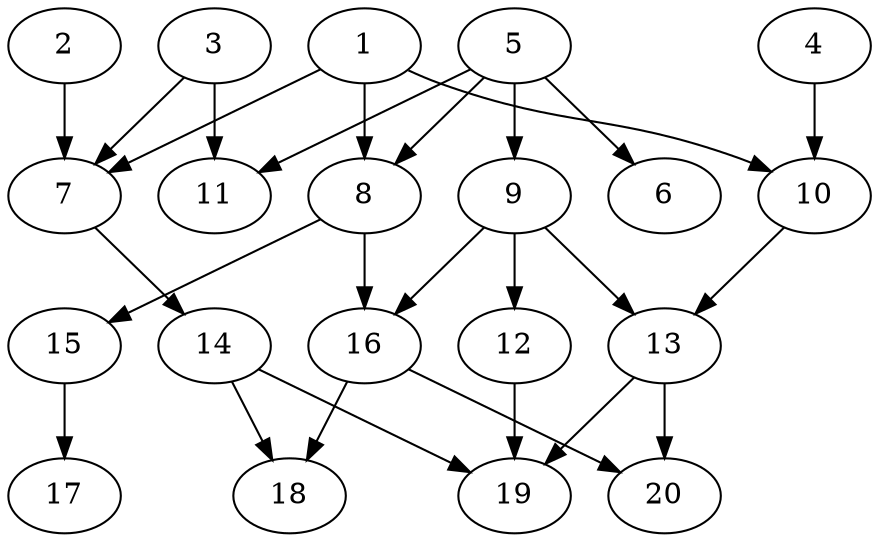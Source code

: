 // DAG automatically generated by daggen at Wed Jul 24 21:27:05 2019
// ./daggen --dot -n 20 --ccr 0.3 --fat 0.7 --regular 0.5 --density 0.5 --mindata 5242880 --maxdata 52428800 
digraph G {
  1 [size="112885760", alpha="0.09", expect_size="33865728"] 
  1 -> 7 [size ="33865728"]
  1 -> 8 [size ="33865728"]
  1 -> 10 [size ="33865728"]
  2 [size="20486827", alpha="0.05", expect_size="6146048"] 
  2 -> 7 [size ="6146048"]
  3 [size="156218027", alpha="0.08", expect_size="46865408"] 
  3 -> 7 [size ="46865408"]
  3 -> 11 [size ="46865408"]
  4 [size="63279787", alpha="0.16", expect_size="18983936"] 
  4 -> 10 [size ="18983936"]
  5 [size="82414933", alpha="0.10", expect_size="24724480"] 
  5 -> 6 [size ="24724480"]
  5 -> 8 [size ="24724480"]
  5 -> 9 [size ="24724480"]
  5 -> 11 [size ="24724480"]
  6 [size="97245867", alpha="0.04", expect_size="29173760"] 
  7 [size="30583467", alpha="0.09", expect_size="9175040"] 
  7 -> 14 [size ="9175040"]
  8 [size="40843947", alpha="0.09", expect_size="12253184"] 
  8 -> 15 [size ="12253184"]
  8 -> 16 [size ="12253184"]
  9 [size="134034773", alpha="0.14", expect_size="40210432"] 
  9 -> 12 [size ="40210432"]
  9 -> 13 [size ="40210432"]
  9 -> 16 [size ="40210432"]
  10 [size="168966827", alpha="0.16", expect_size="50690048"] 
  10 -> 13 [size ="50690048"]
  11 [size="60416000", alpha="0.10", expect_size="18124800"] 
  12 [size="128129707", alpha="0.01", expect_size="38438912"] 
  12 -> 19 [size ="38438912"]
  13 [size="170400427", alpha="0.04", expect_size="51120128"] 
  13 -> 19 [size ="51120128"]
  13 -> 20 [size ="51120128"]
  14 [size="72717653", alpha="0.20", expect_size="21815296"] 
  14 -> 18 [size ="21815296"]
  14 -> 19 [size ="21815296"]
  15 [size="40693760", alpha="0.00", expect_size="12208128"] 
  15 -> 17 [size ="12208128"]
  16 [size="117340160", alpha="0.09", expect_size="35202048"] 
  16 -> 18 [size ="35202048"]
  16 -> 20 [size ="35202048"]
  17 [size="151456427", alpha="0.09", expect_size="45436928"] 
  18 [size="67276800", alpha="0.05", expect_size="20183040"] 
  19 [size="140827307", alpha="0.09", expect_size="42248192"] 
  20 [size="91231573", alpha="0.18", expect_size="27369472"] 
}
